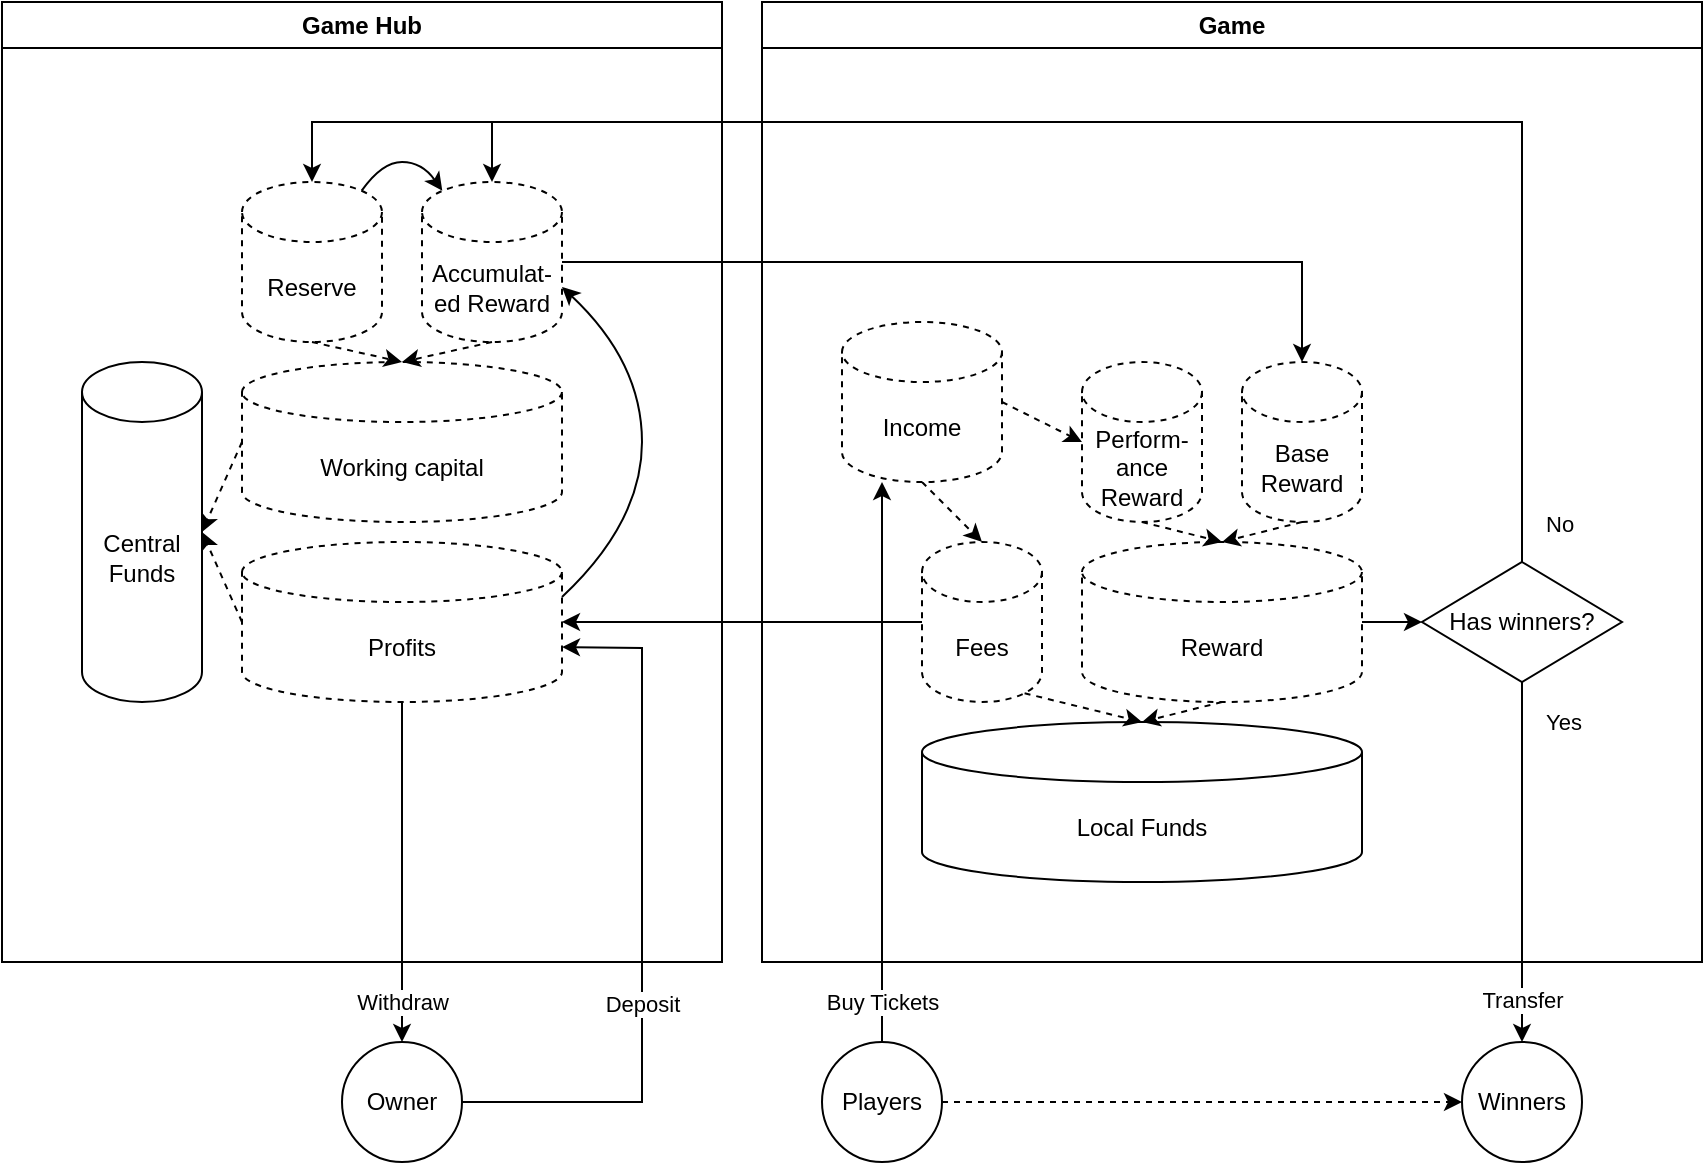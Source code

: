 <mxfile version="21.7.5" type="device">
  <diagram name="Page-1" id="4Z0XgDEkKNSZOzPUT4KB">
    <mxGraphModel dx="1434" dy="844" grid="1" gridSize="10" guides="1" tooltips="1" connect="1" arrows="1" fold="1" page="1" pageScale="1" pageWidth="850" pageHeight="1100" math="0" shadow="0">
      <root>
        <mxCell id="0" />
        <mxCell id="1" parent="0" />
        <mxCell id="PVLZscsEvBB52rjsfQya-2" value="Game Hub" style="swimlane;whiteSpace=wrap;html=1;" parent="1" vertex="1">
          <mxGeometry width="360" height="480" as="geometry" />
        </mxCell>
        <mxCell id="PVLZscsEvBB52rjsfQya-1" value="Central&lt;br&gt;Funds" style="shape=cylinder3;whiteSpace=wrap;html=1;boundedLbl=1;backgroundOutline=1;size=15;" parent="PVLZscsEvBB52rjsfQya-2" vertex="1">
          <mxGeometry x="40" y="180" width="60" height="170" as="geometry" />
        </mxCell>
        <mxCell id="PVLZscsEvBB52rjsfQya-31" value="Working capital" style="shape=cylinder3;whiteSpace=wrap;html=1;boundedLbl=1;backgroundOutline=1;size=15;dashed=1;" parent="PVLZscsEvBB52rjsfQya-2" vertex="1">
          <mxGeometry x="120" y="180" width="160" height="80" as="geometry" />
        </mxCell>
        <mxCell id="PVLZscsEvBB52rjsfQya-33" value="Profits" style="shape=cylinder3;whiteSpace=wrap;html=1;boundedLbl=1;backgroundOutline=1;size=15;dashed=1;" parent="PVLZscsEvBB52rjsfQya-2" vertex="1">
          <mxGeometry x="120" y="270" width="160" height="80" as="geometry" />
        </mxCell>
        <mxCell id="PVLZscsEvBB52rjsfQya-40" value="" style="curved=1;endArrow=classic;html=1;rounded=0;exitX=1;exitY=0;exitDx=0;exitDy=27.5;exitPerimeter=0;entryX=1;entryY=0;entryDx=0;entryDy=52.5;entryPerimeter=0;" parent="PVLZscsEvBB52rjsfQya-2" source="PVLZscsEvBB52rjsfQya-33" target="gC6UBXa2_5zePMVUiJNo-2" edge="1">
          <mxGeometry width="50" height="50" relative="1" as="geometry">
            <mxPoint x="330" y="630" as="sourcePoint" />
            <mxPoint x="380" y="580" as="targetPoint" />
            <Array as="points">
              <mxPoint x="320" y="260" />
              <mxPoint x="320" y="180" />
            </Array>
          </mxGeometry>
        </mxCell>
        <mxCell id="PVLZscsEvBB52rjsfQya-58" value="" style="endArrow=classic;html=1;rounded=0;exitX=0;exitY=0.5;exitDx=0;exitDy=0;exitPerimeter=0;entryX=1;entryY=0.5;entryDx=0;entryDy=0;entryPerimeter=0;dashed=1;" parent="PVLZscsEvBB52rjsfQya-2" source="PVLZscsEvBB52rjsfQya-31" target="PVLZscsEvBB52rjsfQya-1" edge="1">
          <mxGeometry width="50" height="50" relative="1" as="geometry">
            <mxPoint x="90" y="410" as="sourcePoint" />
            <mxPoint x="140" y="360" as="targetPoint" />
          </mxGeometry>
        </mxCell>
        <mxCell id="PVLZscsEvBB52rjsfQya-59" value="" style="endArrow=classic;html=1;rounded=0;exitX=0;exitY=0.5;exitDx=0;exitDy=0;exitPerimeter=0;entryX=1;entryY=0.5;entryDx=0;entryDy=0;entryPerimeter=0;dashed=1;" parent="PVLZscsEvBB52rjsfQya-2" source="PVLZscsEvBB52rjsfQya-33" target="PVLZscsEvBB52rjsfQya-1" edge="1">
          <mxGeometry width="50" height="50" relative="1" as="geometry">
            <mxPoint x="100" y="410" as="sourcePoint" />
            <mxPoint x="150" y="360" as="targetPoint" />
          </mxGeometry>
        </mxCell>
        <mxCell id="gC6UBXa2_5zePMVUiJNo-1" value="Reserve" style="shape=cylinder3;whiteSpace=wrap;html=1;boundedLbl=1;backgroundOutline=1;size=15;dashed=1;" parent="PVLZscsEvBB52rjsfQya-2" vertex="1">
          <mxGeometry x="120" y="90" width="70" height="80" as="geometry" />
        </mxCell>
        <mxCell id="gC6UBXa2_5zePMVUiJNo-2" value="Accumulat-ed Reward" style="shape=cylinder3;whiteSpace=wrap;html=1;boundedLbl=1;backgroundOutline=1;size=15;dashed=1;" parent="PVLZscsEvBB52rjsfQya-2" vertex="1">
          <mxGeometry x="210" y="90" width="70" height="80" as="geometry" />
        </mxCell>
        <mxCell id="gC6UBXa2_5zePMVUiJNo-5" value="" style="endArrow=classic;html=1;rounded=0;exitX=0.5;exitY=1;exitDx=0;exitDy=0;exitPerimeter=0;entryX=0.5;entryY=0;entryDx=0;entryDy=0;entryPerimeter=0;dashed=1;" parent="PVLZscsEvBB52rjsfQya-2" source="gC6UBXa2_5zePMVUiJNo-1" target="PVLZscsEvBB52rjsfQya-31" edge="1">
          <mxGeometry width="50" height="50" relative="1" as="geometry">
            <mxPoint x="70" y="550" as="sourcePoint" />
            <mxPoint x="120" y="500" as="targetPoint" />
          </mxGeometry>
        </mxCell>
        <mxCell id="gC6UBXa2_5zePMVUiJNo-6" value="" style="endArrow=classic;html=1;rounded=0;exitX=0.5;exitY=1;exitDx=0;exitDy=0;exitPerimeter=0;entryX=0.5;entryY=0;entryDx=0;entryDy=0;entryPerimeter=0;dashed=1;" parent="PVLZscsEvBB52rjsfQya-2" source="gC6UBXa2_5zePMVUiJNo-2" target="PVLZscsEvBB52rjsfQya-31" edge="1">
          <mxGeometry width="50" height="50" relative="1" as="geometry">
            <mxPoint x="70" y="570" as="sourcePoint" />
            <mxPoint x="120" y="520" as="targetPoint" />
          </mxGeometry>
        </mxCell>
        <mxCell id="gC6UBXa2_5zePMVUiJNo-8" value="" style="curved=1;endArrow=classic;html=1;rounded=0;exitX=0.855;exitY=0;exitDx=0;exitDy=4.35;exitPerimeter=0;entryX=0.145;entryY=0;entryDx=0;entryDy=4.35;entryPerimeter=0;" parent="PVLZscsEvBB52rjsfQya-2" source="gC6UBXa2_5zePMVUiJNo-1" target="gC6UBXa2_5zePMVUiJNo-2" edge="1">
          <mxGeometry width="50" height="50" relative="1" as="geometry">
            <mxPoint x="50" y="570" as="sourcePoint" />
            <mxPoint x="100" y="520" as="targetPoint" />
            <Array as="points">
              <mxPoint x="190" y="80" />
              <mxPoint x="210" y="80" />
            </Array>
          </mxGeometry>
        </mxCell>
        <mxCell id="PVLZscsEvBB52rjsfQya-3" value="Game" style="swimlane;whiteSpace=wrap;html=1;" parent="1" vertex="1">
          <mxGeometry x="380" width="470" height="480" as="geometry" />
        </mxCell>
        <mxCell id="PVLZscsEvBB52rjsfQya-7" value="Base&lt;br&gt;Reward" style="shape=cylinder3;whiteSpace=wrap;html=1;boundedLbl=1;backgroundOutline=1;size=15;dashed=1;" parent="PVLZscsEvBB52rjsfQya-3" vertex="1">
          <mxGeometry x="240" y="180" width="60" height="80" as="geometry" />
        </mxCell>
        <mxCell id="PVLZscsEvBB52rjsfQya-8" value="Perform-&lt;br&gt;ance Reward" style="shape=cylinder3;whiteSpace=wrap;html=1;boundedLbl=1;backgroundOutline=1;size=15;dashed=1;" parent="PVLZscsEvBB52rjsfQya-3" vertex="1">
          <mxGeometry x="160" y="180" width="60" height="80" as="geometry" />
        </mxCell>
        <mxCell id="PVLZscsEvBB52rjsfQya-13" value="Reward" style="shape=cylinder3;whiteSpace=wrap;html=1;boundedLbl=1;backgroundOutline=1;size=15;dashed=1;" parent="PVLZscsEvBB52rjsfQya-3" vertex="1">
          <mxGeometry x="160" y="270" width="140" height="80" as="geometry" />
        </mxCell>
        <mxCell id="PVLZscsEvBB52rjsfQya-15" value="Fees" style="shape=cylinder3;whiteSpace=wrap;html=1;boundedLbl=1;backgroundOutline=1;size=15;dashed=1;" parent="PVLZscsEvBB52rjsfQya-3" vertex="1">
          <mxGeometry x="80" y="270" width="60" height="80" as="geometry" />
        </mxCell>
        <mxCell id="PVLZscsEvBB52rjsfQya-16" value="Local Funds" style="shape=cylinder3;whiteSpace=wrap;html=1;boundedLbl=1;backgroundOutline=1;size=15;" parent="PVLZscsEvBB52rjsfQya-3" vertex="1">
          <mxGeometry x="80" y="360" width="220" height="80" as="geometry" />
        </mxCell>
        <mxCell id="PVLZscsEvBB52rjsfQya-20" value="" style="endArrow=classic;html=1;rounded=0;exitX=1;exitY=0.5;exitDx=0;exitDy=0;entryX=0;entryY=0.5;entryDx=0;entryDy=0;entryPerimeter=0;exitPerimeter=0;dashed=1;" parent="PVLZscsEvBB52rjsfQya-3" source="FxhNUoRS8IRZdU8WimjQ-1" target="PVLZscsEvBB52rjsfQya-8" edge="1">
          <mxGeometry width="50" height="50" relative="1" as="geometry">
            <mxPoint x="120" y="210" as="sourcePoint" />
            <mxPoint x="160" y="610" as="targetPoint" />
          </mxGeometry>
        </mxCell>
        <mxCell id="PVLZscsEvBB52rjsfQya-21" value="" style="endArrow=classic;html=1;rounded=0;exitX=0.5;exitY=1;exitDx=0;exitDy=0;entryX=0.5;entryY=0;entryDx=0;entryDy=0;entryPerimeter=0;exitPerimeter=0;dashed=1;" parent="PVLZscsEvBB52rjsfQya-3" source="FxhNUoRS8IRZdU8WimjQ-1" target="PVLZscsEvBB52rjsfQya-15" edge="1">
          <mxGeometry width="50" height="50" relative="1" as="geometry">
            <mxPoint x="80" y="240" as="sourcePoint" />
            <mxPoint x="-50" y="510" as="targetPoint" />
          </mxGeometry>
        </mxCell>
        <mxCell id="PVLZscsEvBB52rjsfQya-24" value="Has winners?" style="rhombus;whiteSpace=wrap;html=1;" parent="PVLZscsEvBB52rjsfQya-3" vertex="1">
          <mxGeometry x="330" y="280" width="100" height="60" as="geometry" />
        </mxCell>
        <mxCell id="PVLZscsEvBB52rjsfQya-27" value="" style="endArrow=classic;html=1;rounded=0;exitX=1;exitY=0.5;exitDx=0;exitDy=0;exitPerimeter=0;" parent="PVLZscsEvBB52rjsfQya-3" source="PVLZscsEvBB52rjsfQya-13" target="PVLZscsEvBB52rjsfQya-24" edge="1">
          <mxGeometry width="50" height="50" relative="1" as="geometry">
            <mxPoint x="330" y="420" as="sourcePoint" />
            <mxPoint x="380" y="370" as="targetPoint" />
          </mxGeometry>
        </mxCell>
        <mxCell id="PVLZscsEvBB52rjsfQya-53" value="" style="endArrow=classic;html=1;rounded=0;exitX=0.5;exitY=1;exitDx=0;exitDy=0;exitPerimeter=0;entryX=0.5;entryY=0;entryDx=0;entryDy=0;entryPerimeter=0;dashed=1;" parent="PVLZscsEvBB52rjsfQya-3" source="PVLZscsEvBB52rjsfQya-8" target="PVLZscsEvBB52rjsfQya-13" edge="1">
          <mxGeometry width="50" height="50" relative="1" as="geometry">
            <mxPoint x="110" y="320" as="sourcePoint" />
            <mxPoint x="160" y="270" as="targetPoint" />
          </mxGeometry>
        </mxCell>
        <mxCell id="PVLZscsEvBB52rjsfQya-54" value="" style="endArrow=classic;html=1;rounded=0;exitX=0.5;exitY=1;exitDx=0;exitDy=0;exitPerimeter=0;entryX=0.5;entryY=0;entryDx=0;entryDy=0;entryPerimeter=0;dashed=1;" parent="PVLZscsEvBB52rjsfQya-3" source="PVLZscsEvBB52rjsfQya-7" target="PVLZscsEvBB52rjsfQya-13" edge="1">
          <mxGeometry width="50" height="50" relative="1" as="geometry">
            <mxPoint x="240" y="630" as="sourcePoint" />
            <mxPoint x="290" y="580" as="targetPoint" />
          </mxGeometry>
        </mxCell>
        <mxCell id="PVLZscsEvBB52rjsfQya-56" value="" style="endArrow=classic;html=1;rounded=0;exitX=0.855;exitY=1;exitDx=0;exitDy=-4.35;exitPerimeter=0;entryX=0.5;entryY=0;entryDx=0;entryDy=0;entryPerimeter=0;dashed=1;" parent="PVLZscsEvBB52rjsfQya-3" source="PVLZscsEvBB52rjsfQya-15" target="PVLZscsEvBB52rjsfQya-16" edge="1">
          <mxGeometry width="50" height="50" relative="1" as="geometry">
            <mxPoint x="250" y="650" as="sourcePoint" />
            <mxPoint x="300" y="600" as="targetPoint" />
          </mxGeometry>
        </mxCell>
        <mxCell id="PVLZscsEvBB52rjsfQya-57" value="" style="endArrow=classic;html=1;rounded=0;exitX=0.5;exitY=1;exitDx=0;exitDy=0;exitPerimeter=0;entryX=0.5;entryY=0;entryDx=0;entryDy=0;entryPerimeter=0;dashed=1;" parent="PVLZscsEvBB52rjsfQya-3" source="PVLZscsEvBB52rjsfQya-13" target="PVLZscsEvBB52rjsfQya-16" edge="1">
          <mxGeometry width="50" height="50" relative="1" as="geometry">
            <mxPoint x="230" y="620" as="sourcePoint" />
            <mxPoint x="180" y="360" as="targetPoint" />
          </mxGeometry>
        </mxCell>
        <mxCell id="FxhNUoRS8IRZdU8WimjQ-1" value="Income" style="shape=cylinder3;whiteSpace=wrap;html=1;boundedLbl=1;backgroundOutline=1;size=15;dashed=1;" parent="PVLZscsEvBB52rjsfQya-3" vertex="1">
          <mxGeometry x="40" y="160" width="80" height="80" as="geometry" />
        </mxCell>
        <mxCell id="PVLZscsEvBB52rjsfQya-34" value="" style="endArrow=classic;html=1;rounded=0;exitX=0;exitY=0.5;exitDx=0;exitDy=0;exitPerimeter=0;entryX=1;entryY=0.5;entryDx=0;entryDy=0;entryPerimeter=0;" parent="1" source="PVLZscsEvBB52rjsfQya-15" target="PVLZscsEvBB52rjsfQya-33" edge="1">
          <mxGeometry width="50" height="50" relative="1" as="geometry">
            <mxPoint x="300" y="470" as="sourcePoint" />
            <mxPoint x="350" y="420" as="targetPoint" />
          </mxGeometry>
        </mxCell>
        <mxCell id="PVLZscsEvBB52rjsfQya-38" value="" style="endArrow=classic;html=1;rounded=0;exitX=0.5;exitY=0;exitDx=0;exitDy=0;entryX=0.5;entryY=0;entryDx=0;entryDy=0;entryPerimeter=0;" parent="1" source="PVLZscsEvBB52rjsfQya-24" target="gC6UBXa2_5zePMVUiJNo-1" edge="1">
          <mxGeometry width="50" height="50" relative="1" as="geometry">
            <mxPoint x="720" y="660" as="sourcePoint" />
            <mxPoint x="770" y="610" as="targetPoint" />
            <Array as="points">
              <mxPoint x="760" y="60" />
              <mxPoint x="155" y="60" />
            </Array>
          </mxGeometry>
        </mxCell>
        <mxCell id="PVLZscsEvBB52rjsfQya-39" value="No" style="edgeLabel;html=1;align=left;verticalAlign=middle;resizable=0;points=[];" parent="PVLZscsEvBB52rjsfQya-38" vertex="1" connectable="0">
          <mxGeometry x="-0.731" relative="1" as="geometry">
            <mxPoint x="10" y="96" as="offset" />
          </mxGeometry>
        </mxCell>
        <mxCell id="PVLZscsEvBB52rjsfQya-45" value="" style="endArrow=classic;html=1;rounded=0;exitX=0.5;exitY=1;exitDx=0;exitDy=0;exitPerimeter=0;entryX=0.5;entryY=0;entryDx=0;entryDy=0;" parent="1" source="PVLZscsEvBB52rjsfQya-33" target="PVLZscsEvBB52rjsfQya-50" edge="1">
          <mxGeometry width="50" height="50" relative="1" as="geometry">
            <mxPoint x="360" y="630" as="sourcePoint" />
            <mxPoint x="240" y="510" as="targetPoint" />
          </mxGeometry>
        </mxCell>
        <mxCell id="PVLZscsEvBB52rjsfQya-60" value="Withdraw" style="edgeLabel;html=1;align=center;verticalAlign=middle;resizable=0;points=[];" parent="PVLZscsEvBB52rjsfQya-45" vertex="1" connectable="0">
          <mxGeometry x="0.725" y="-1" relative="1" as="geometry">
            <mxPoint x="1" y="3" as="offset" />
          </mxGeometry>
        </mxCell>
        <mxCell id="PVLZscsEvBB52rjsfQya-46" value="" style="endArrow=classic;html=1;rounded=0;exitX=1;exitY=0.5;exitDx=0;exitDy=0;entryX=1;entryY=0;entryDx=0;entryDy=52.5;entryPerimeter=0;" parent="1" source="PVLZscsEvBB52rjsfQya-50" target="PVLZscsEvBB52rjsfQya-33" edge="1">
          <mxGeometry width="50" height="50" relative="1" as="geometry">
            <mxPoint x="190" y="545" as="sourcePoint" />
            <mxPoint x="410" y="550" as="targetPoint" />
            <Array as="points">
              <mxPoint x="320" y="550" />
              <mxPoint x="320" y="323" />
            </Array>
          </mxGeometry>
        </mxCell>
        <mxCell id="PVLZscsEvBB52rjsfQya-62" value="Deposit" style="edgeLabel;html=1;align=center;verticalAlign=middle;resizable=0;points=[];" parent="PVLZscsEvBB52rjsfQya-46" vertex="1" connectable="0">
          <mxGeometry x="-0.447" relative="1" as="geometry">
            <mxPoint y="-41" as="offset" />
          </mxGeometry>
        </mxCell>
        <mxCell id="PVLZscsEvBB52rjsfQya-36" value="" style="endArrow=classic;html=1;rounded=0;exitX=0.5;exitY=1;exitDx=0;exitDy=0;entryX=0.5;entryY=0;entryDx=0;entryDy=0;" parent="1" source="PVLZscsEvBB52rjsfQya-24" target="PVLZscsEvBB52rjsfQya-52" edge="1">
          <mxGeometry width="50" height="50" relative="1" as="geometry">
            <mxPoint x="780" y="540" as="sourcePoint" />
            <mxPoint x="700" y="510" as="targetPoint" />
          </mxGeometry>
        </mxCell>
        <mxCell id="PVLZscsEvBB52rjsfQya-44" value="Yes" style="edgeLabel;html=1;align=left;verticalAlign=middle;resizable=0;points=[];" parent="PVLZscsEvBB52rjsfQya-36" vertex="1" connectable="0">
          <mxGeometry x="-0.476" y="1" relative="1" as="geometry">
            <mxPoint x="9" y="-27" as="offset" />
          </mxGeometry>
        </mxCell>
        <mxCell id="PVLZscsEvBB52rjsfQya-64" value="Transfer" style="edgeLabel;html=1;align=center;verticalAlign=middle;resizable=0;points=[];" parent="PVLZscsEvBB52rjsfQya-36" vertex="1" connectable="0">
          <mxGeometry x="0.759" relative="1" as="geometry">
            <mxPoint as="offset" />
          </mxGeometry>
        </mxCell>
        <mxCell id="PVLZscsEvBB52rjsfQya-49" value="" style="endArrow=classic;html=1;rounded=0;exitX=0.5;exitY=0;exitDx=0;exitDy=0;entryX=0.25;entryY=1;entryDx=0;entryDy=0;" parent="1" source="PVLZscsEvBB52rjsfQya-51" edge="1">
          <mxGeometry width="50" height="50" relative="1" as="geometry">
            <mxPoint x="440" y="510" as="sourcePoint" />
            <mxPoint x="440" y="240" as="targetPoint" />
          </mxGeometry>
        </mxCell>
        <mxCell id="PVLZscsEvBB52rjsfQya-63" value="Buy Tickets" style="edgeLabel;html=1;align=center;verticalAlign=middle;resizable=0;points=[];" parent="PVLZscsEvBB52rjsfQya-49" vertex="1" connectable="0">
          <mxGeometry x="-0.858" relative="1" as="geometry">
            <mxPoint as="offset" />
          </mxGeometry>
        </mxCell>
        <mxCell id="PVLZscsEvBB52rjsfQya-50" value="Owner" style="ellipse;whiteSpace=wrap;html=1;aspect=fixed;" parent="1" vertex="1">
          <mxGeometry x="170" y="520" width="60" height="60" as="geometry" />
        </mxCell>
        <mxCell id="PVLZscsEvBB52rjsfQya-51" value="Players" style="ellipse;whiteSpace=wrap;html=1;aspect=fixed;" parent="1" vertex="1">
          <mxGeometry x="410" y="520" width="60" height="60" as="geometry" />
        </mxCell>
        <mxCell id="PVLZscsEvBB52rjsfQya-52" value="Winners" style="ellipse;whiteSpace=wrap;html=1;aspect=fixed;" parent="1" vertex="1">
          <mxGeometry x="730" y="520" width="60" height="60" as="geometry" />
        </mxCell>
        <mxCell id="lyqp7HDCkawFQFwLcFov-2" value="" style="endArrow=classic;html=1;rounded=0;exitX=1;exitY=0.5;exitDx=0;exitDy=0;entryX=0;entryY=0.5;entryDx=0;entryDy=0;dashed=1;" parent="1" source="PVLZscsEvBB52rjsfQya-51" target="PVLZscsEvBB52rjsfQya-52" edge="1">
          <mxGeometry width="50" height="50" relative="1" as="geometry">
            <mxPoint x="570" y="612" as="sourcePoint" />
            <mxPoint x="620" y="562" as="targetPoint" />
          </mxGeometry>
        </mxCell>
        <mxCell id="gC6UBXa2_5zePMVUiJNo-3" value="" style="endArrow=classic;html=1;rounded=0;exitX=1;exitY=0.5;exitDx=0;exitDy=0;exitPerimeter=0;entryX=0.5;entryY=0;entryDx=0;entryDy=0;entryPerimeter=0;" parent="1" source="gC6UBXa2_5zePMVUiJNo-2" target="PVLZscsEvBB52rjsfQya-7" edge="1">
          <mxGeometry width="50" height="50" relative="1" as="geometry">
            <mxPoint x="80" y="590" as="sourcePoint" />
            <mxPoint x="130" y="540" as="targetPoint" />
            <Array as="points">
              <mxPoint x="650" y="130" />
            </Array>
          </mxGeometry>
        </mxCell>
        <mxCell id="gC6UBXa2_5zePMVUiJNo-4" value="" style="endArrow=classic;html=1;rounded=0;exitX=0.5;exitY=0;exitDx=0;exitDy=0;entryX=0.5;entryY=0;entryDx=0;entryDy=0;entryPerimeter=0;" parent="1" source="PVLZscsEvBB52rjsfQya-24" target="gC6UBXa2_5zePMVUiJNo-2" edge="1">
          <mxGeometry width="50" height="50" relative="1" as="geometry">
            <mxPoint x="610" y="630" as="sourcePoint" />
            <mxPoint x="660" y="580" as="targetPoint" />
            <Array as="points">
              <mxPoint x="760" y="60" />
              <mxPoint x="245" y="60" />
            </Array>
          </mxGeometry>
        </mxCell>
      </root>
    </mxGraphModel>
  </diagram>
</mxfile>
